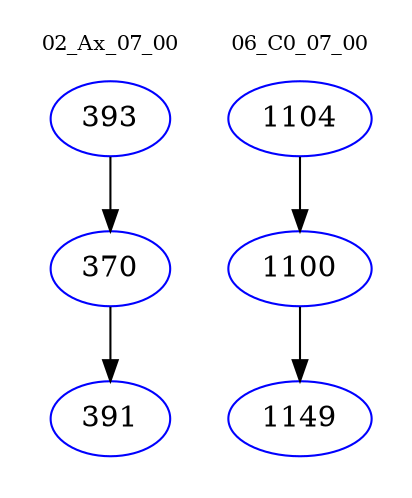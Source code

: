 digraph{
subgraph cluster_0 {
color = white
label = "02_Ax_07_00";
fontsize=10;
T0_393 [label="393", color="blue"]
T0_393 -> T0_370 [color="black"]
T0_370 [label="370", color="blue"]
T0_370 -> T0_391 [color="black"]
T0_391 [label="391", color="blue"]
}
subgraph cluster_1 {
color = white
label = "06_C0_07_00";
fontsize=10;
T1_1104 [label="1104", color="blue"]
T1_1104 -> T1_1100 [color="black"]
T1_1100 [label="1100", color="blue"]
T1_1100 -> T1_1149 [color="black"]
T1_1149 [label="1149", color="blue"]
}
}
